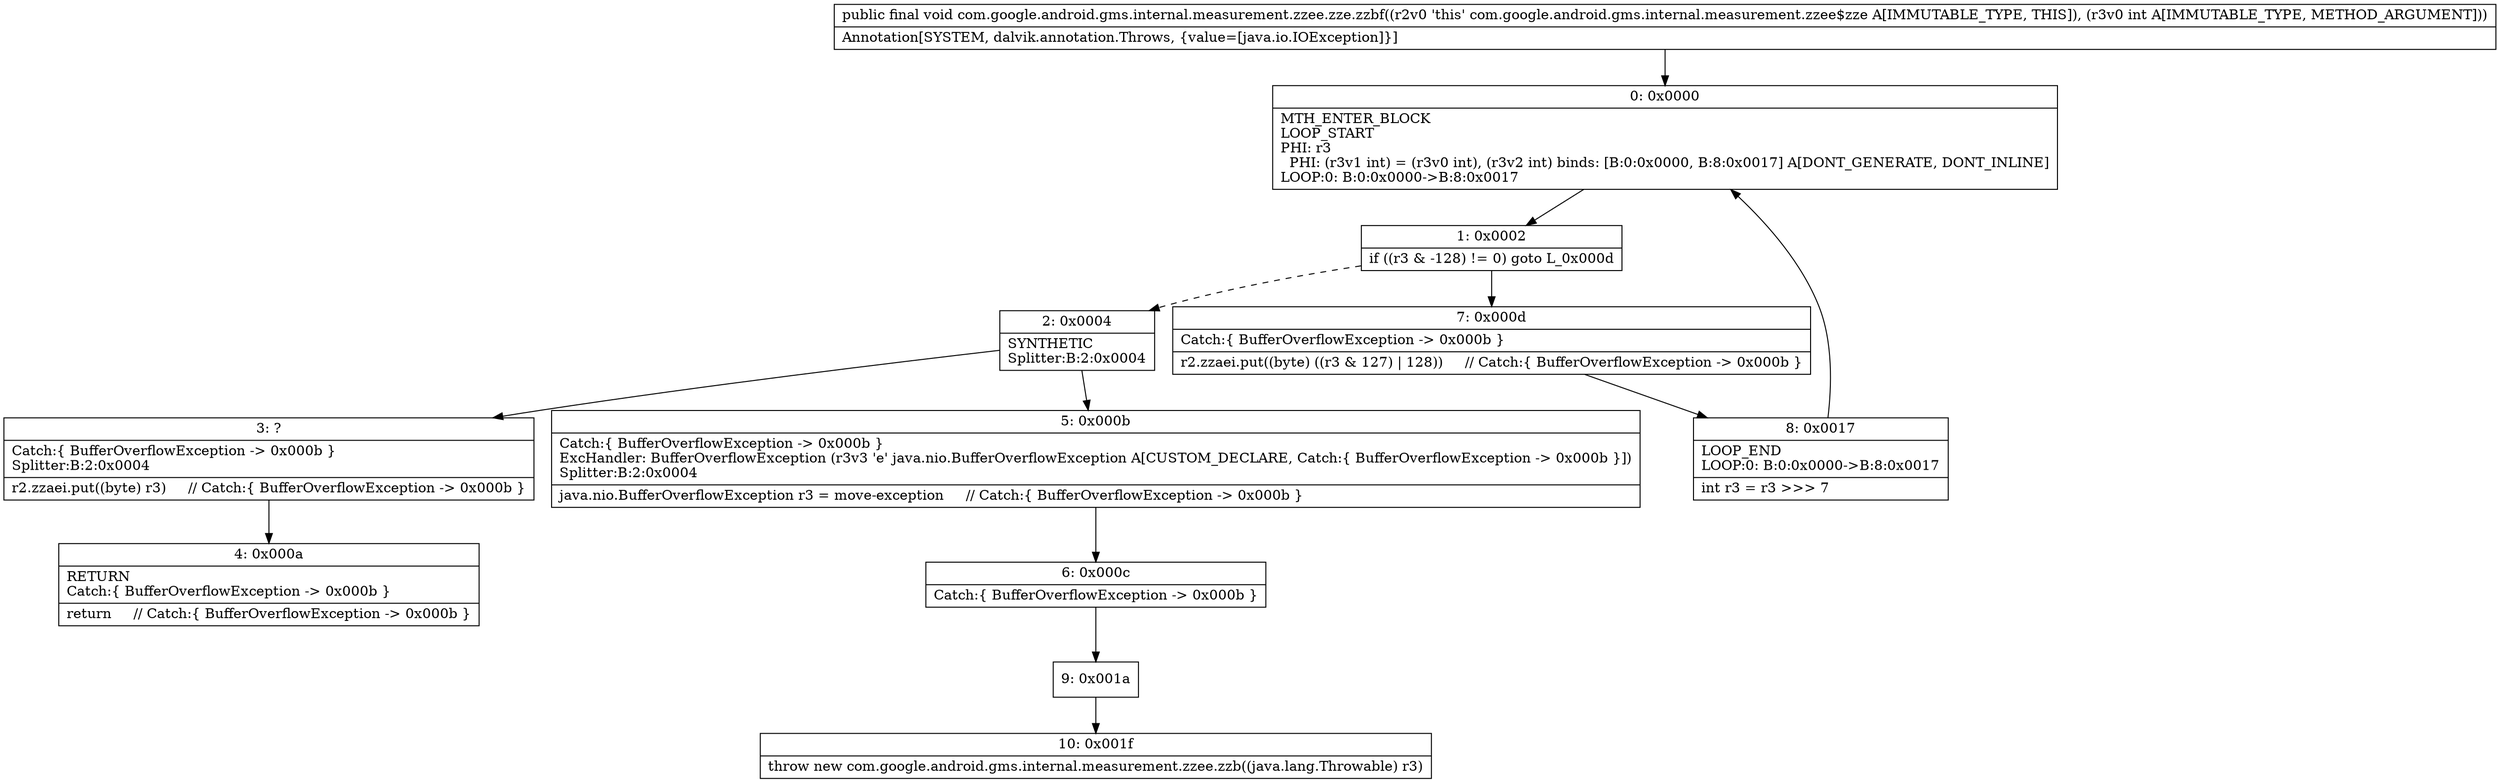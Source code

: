 digraph "CFG forcom.google.android.gms.internal.measurement.zzee.zze.zzbf(I)V" {
Node_0 [shape=record,label="{0\:\ 0x0000|MTH_ENTER_BLOCK\lLOOP_START\lPHI: r3 \l  PHI: (r3v1 int) = (r3v0 int), (r3v2 int) binds: [B:0:0x0000, B:8:0x0017] A[DONT_GENERATE, DONT_INLINE]\lLOOP:0: B:0:0x0000\-\>B:8:0x0017\l}"];
Node_1 [shape=record,label="{1\:\ 0x0002|if ((r3 & \-128) != 0) goto L_0x000d\l}"];
Node_2 [shape=record,label="{2\:\ 0x0004|SYNTHETIC\lSplitter:B:2:0x0004\l}"];
Node_3 [shape=record,label="{3\:\ ?|Catch:\{ BufferOverflowException \-\> 0x000b \}\lSplitter:B:2:0x0004\l|r2.zzaei.put((byte) r3)     \/\/ Catch:\{ BufferOverflowException \-\> 0x000b \}\l}"];
Node_4 [shape=record,label="{4\:\ 0x000a|RETURN\lCatch:\{ BufferOverflowException \-\> 0x000b \}\l|return     \/\/ Catch:\{ BufferOverflowException \-\> 0x000b \}\l}"];
Node_5 [shape=record,label="{5\:\ 0x000b|Catch:\{ BufferOverflowException \-\> 0x000b \}\lExcHandler: BufferOverflowException (r3v3 'e' java.nio.BufferOverflowException A[CUSTOM_DECLARE, Catch:\{ BufferOverflowException \-\> 0x000b \}])\lSplitter:B:2:0x0004\l|java.nio.BufferOverflowException r3 = move\-exception     \/\/ Catch:\{ BufferOverflowException \-\> 0x000b \}\l}"];
Node_6 [shape=record,label="{6\:\ 0x000c|Catch:\{ BufferOverflowException \-\> 0x000b \}\l}"];
Node_7 [shape=record,label="{7\:\ 0x000d|Catch:\{ BufferOverflowException \-\> 0x000b \}\l|r2.zzaei.put((byte) ((r3 & 127) \| 128))     \/\/ Catch:\{ BufferOverflowException \-\> 0x000b \}\l}"];
Node_8 [shape=record,label="{8\:\ 0x0017|LOOP_END\lLOOP:0: B:0:0x0000\-\>B:8:0x0017\l|int r3 = r3 \>\>\> 7\l}"];
Node_9 [shape=record,label="{9\:\ 0x001a}"];
Node_10 [shape=record,label="{10\:\ 0x001f|throw new com.google.android.gms.internal.measurement.zzee.zzb((java.lang.Throwable) r3)\l}"];
MethodNode[shape=record,label="{public final void com.google.android.gms.internal.measurement.zzee.zze.zzbf((r2v0 'this' com.google.android.gms.internal.measurement.zzee$zze A[IMMUTABLE_TYPE, THIS]), (r3v0 int A[IMMUTABLE_TYPE, METHOD_ARGUMENT]))  | Annotation[SYSTEM, dalvik.annotation.Throws, \{value=[java.io.IOException]\}]\l}"];
MethodNode -> Node_0;
Node_0 -> Node_1;
Node_1 -> Node_2[style=dashed];
Node_1 -> Node_7;
Node_2 -> Node_3;
Node_2 -> Node_5;
Node_3 -> Node_4;
Node_5 -> Node_6;
Node_6 -> Node_9;
Node_7 -> Node_8;
Node_8 -> Node_0;
Node_9 -> Node_10;
}

